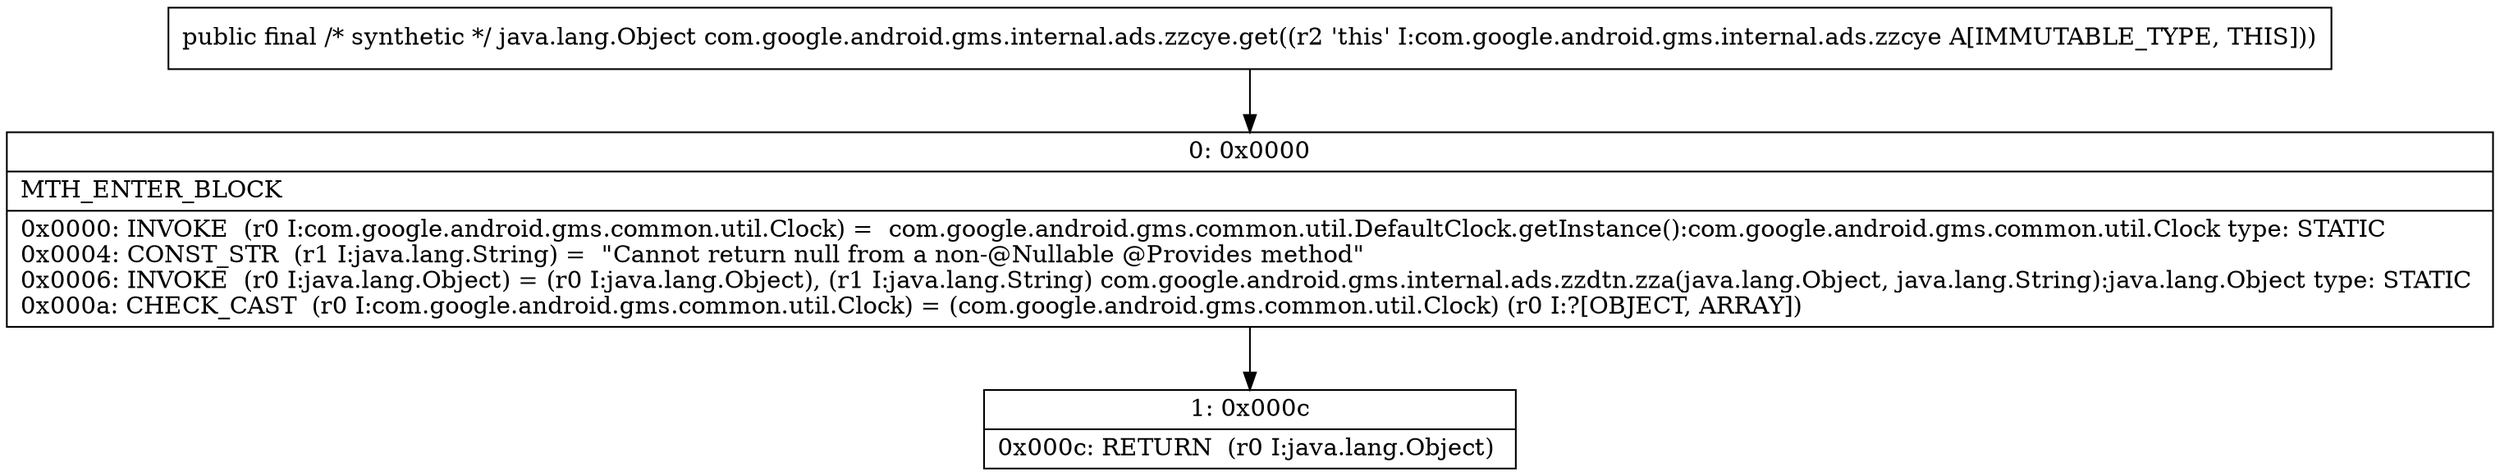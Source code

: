 digraph "CFG forcom.google.android.gms.internal.ads.zzcye.get()Ljava\/lang\/Object;" {
Node_0 [shape=record,label="{0\:\ 0x0000|MTH_ENTER_BLOCK\l|0x0000: INVOKE  (r0 I:com.google.android.gms.common.util.Clock) =  com.google.android.gms.common.util.DefaultClock.getInstance():com.google.android.gms.common.util.Clock type: STATIC \l0x0004: CONST_STR  (r1 I:java.lang.String) =  \"Cannot return null from a non\-@Nullable @Provides method\" \l0x0006: INVOKE  (r0 I:java.lang.Object) = (r0 I:java.lang.Object), (r1 I:java.lang.String) com.google.android.gms.internal.ads.zzdtn.zza(java.lang.Object, java.lang.String):java.lang.Object type: STATIC \l0x000a: CHECK_CAST  (r0 I:com.google.android.gms.common.util.Clock) = (com.google.android.gms.common.util.Clock) (r0 I:?[OBJECT, ARRAY]) \l}"];
Node_1 [shape=record,label="{1\:\ 0x000c|0x000c: RETURN  (r0 I:java.lang.Object) \l}"];
MethodNode[shape=record,label="{public final \/* synthetic *\/ java.lang.Object com.google.android.gms.internal.ads.zzcye.get((r2 'this' I:com.google.android.gms.internal.ads.zzcye A[IMMUTABLE_TYPE, THIS])) }"];
MethodNode -> Node_0;
Node_0 -> Node_1;
}

